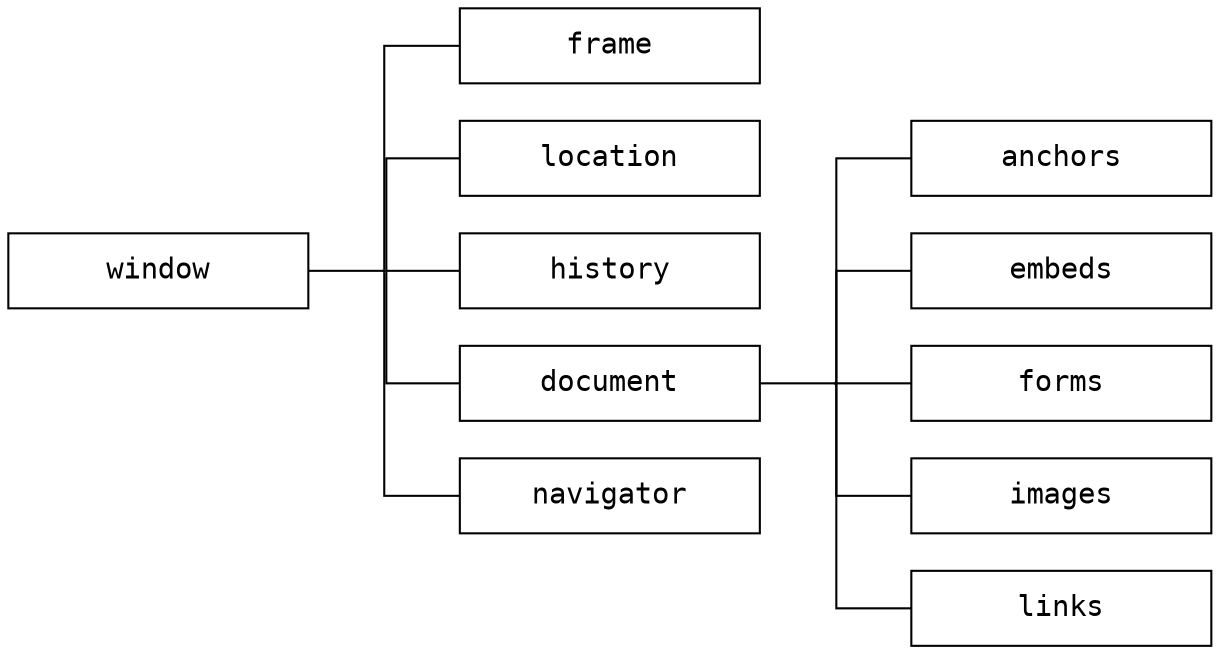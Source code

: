 digraph hierarchy {
  graph [rankdir=LR,splines=ortho,concentrate=true] // nodesep=0.2
  node [fontname=Courier,shape=box,width=2]
  edge [dir=none]

  windowpoint [shape=point,width=0.01,height=0.01]
  documentpoint [shape=point,width=0.01,height=0.01]

  window->windowpoint
  windowpoint->{frame location history document navigator}
  document->documentpoint
  documentpoint->{anchors embeds forms images links}
  
  // {rank=same;navigator document}
}